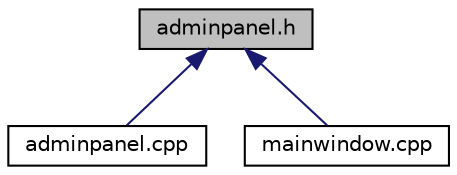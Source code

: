digraph "adminpanel.h"
{
 // LATEX_PDF_SIZE
  edge [fontname="Helvetica",fontsize="10",labelfontname="Helvetica",labelfontsize="10"];
  node [fontname="Helvetica",fontsize="10",shape=record];
  Node1 [label="adminpanel.h",height=0.2,width=0.4,color="black", fillcolor="grey75", style="filled", fontcolor="black",tooltip="GUI controls for admin tab."];
  Node1 -> Node2 [dir="back",color="midnightblue",fontsize="10",style="solid",fontname="Helvetica"];
  Node2 [label="adminpanel.cpp",height=0.2,width=0.4,color="black", fillcolor="white", style="filled",URL="$adminpanel_8cpp.html",tooltip=" "];
  Node1 -> Node3 [dir="back",color="midnightblue",fontsize="10",style="solid",fontname="Helvetica"];
  Node3 [label="mainwindow.cpp",height=0.2,width=0.4,color="black", fillcolor="white", style="filled",URL="$mainwindow_8cpp.html",tooltip=" "];
}
